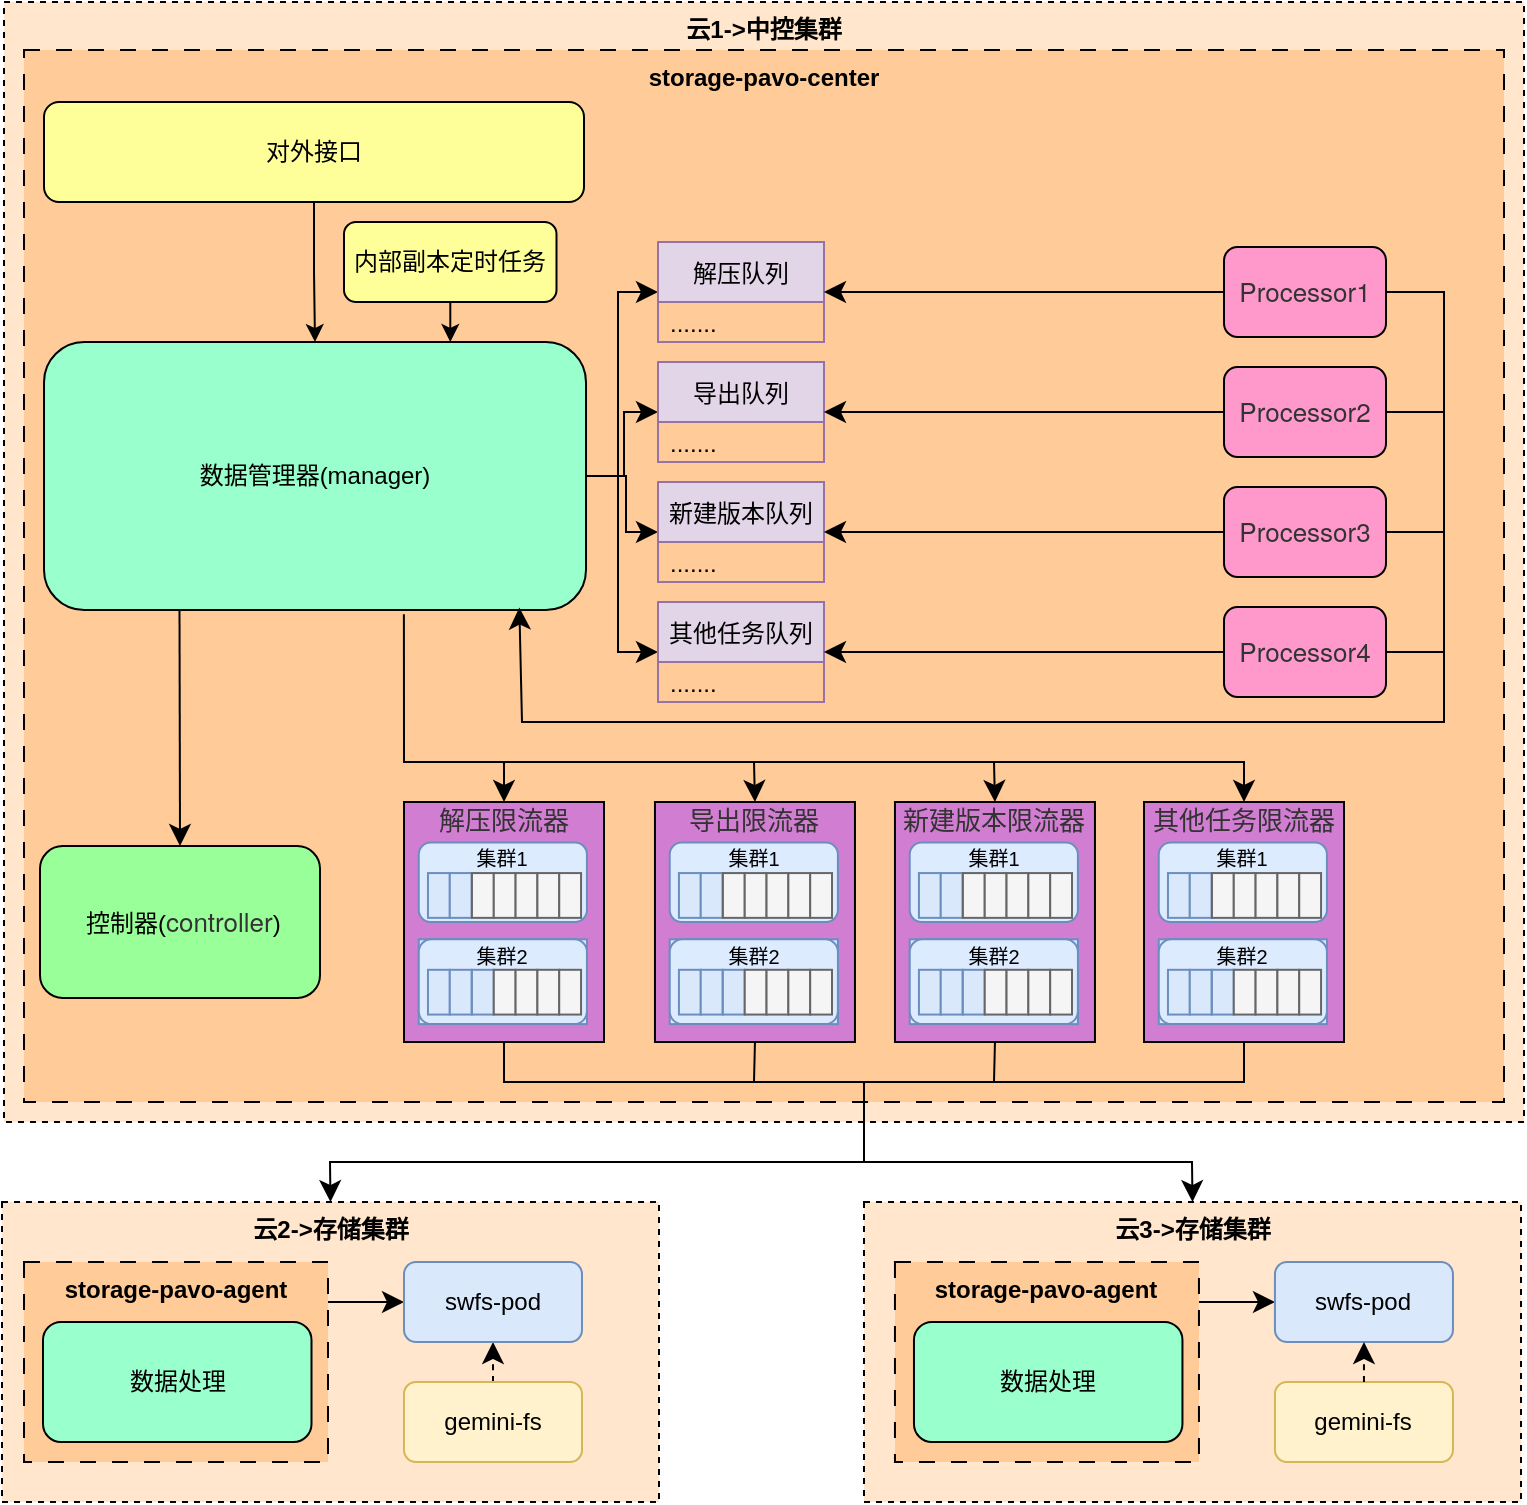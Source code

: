 <mxfile version="21.6.8" type="github">
  <diagram name="第 1 页" id="Y9JmWFXMuCyn7DEF_1J0">
    <mxGraphModel dx="664" dy="2780" grid="1" gridSize="10" guides="1" tooltips="1" connect="1" arrows="1" fold="1" page="1" pageScale="1" pageWidth="827" pageHeight="1169" math="0" shadow="0">
      <root>
        <mxCell id="0" />
        <mxCell id="1" parent="0" />
        <mxCell id="MAdDg90dzWv862vnrmZo-1" value="&lt;b&gt;云1-&amp;gt;中控集群&lt;/b&gt;" style="rounded=0;whiteSpace=wrap;html=1;fillColor=#FFE6CC;align=center;verticalAlign=top;dashed=1;" vertex="1" parent="1">
          <mxGeometry x="500" y="-2050" width="760" height="560" as="geometry" />
        </mxCell>
        <mxCell id="MAdDg90dzWv862vnrmZo-2" value="&lt;b&gt;storage-pavo-center&lt;/b&gt;" style="rounded=0;whiteSpace=wrap;html=1;fillColor=#FFCC99;align=center;verticalAlign=top;dashed=1;dashPattern=8 8;" vertex="1" parent="1">
          <mxGeometry x="510" y="-2026" width="740" height="526" as="geometry" />
        </mxCell>
        <mxCell id="MAdDg90dzWv862vnrmZo-3" value="内部副本定时任务" style="rounded=1;whiteSpace=wrap;html=1;fillColor=#FFFF99;" vertex="1" parent="1">
          <mxGeometry x="670" y="-1940" width="106.25" height="40" as="geometry" />
        </mxCell>
        <mxCell id="MAdDg90dzWv862vnrmZo-4" value="对外接口" style="rounded=1;whiteSpace=wrap;html=1;fillColor=#FFFF99;" vertex="1" parent="1">
          <mxGeometry x="520" y="-2000" width="270" height="50" as="geometry" />
        </mxCell>
        <mxCell id="MAdDg90dzWv862vnrmZo-5" value="" style="edgeStyle=orthogonalEdgeStyle;rounded=0;orthogonalLoop=1;jettySize=auto;html=1;entryX=0.75;entryY=0;entryDx=0;entryDy=0;" edge="1" parent="1" source="MAdDg90dzWv862vnrmZo-3" target="MAdDg90dzWv862vnrmZo-8">
          <mxGeometry relative="1" as="geometry" />
        </mxCell>
        <mxCell id="MAdDg90dzWv862vnrmZo-7" style="edgeStyle=none;rounded=0;orthogonalLoop=1;jettySize=auto;html=1;exitX=0.664;exitY=1.016;exitDx=0;exitDy=0;entryX=0.5;entryY=0;entryDx=0;entryDy=0;fontSize=12;startSize=8;endSize=8;exitPerimeter=0;" edge="1" parent="1" source="MAdDg90dzWv862vnrmZo-8" target="MAdDg90dzWv862vnrmZo-146">
          <mxGeometry relative="1" as="geometry">
            <Array as="points">
              <mxPoint x="700" y="-1670" />
              <mxPoint x="1120" y="-1670" />
            </Array>
          </mxGeometry>
        </mxCell>
        <mxCell id="MAdDg90dzWv862vnrmZo-98" style="edgeStyle=orthogonalEdgeStyle;rounded=0;orthogonalLoop=1;jettySize=auto;html=1;exitX=1;exitY=0.5;exitDx=0;exitDy=0;entryX=0;entryY=0.5;entryDx=0;entryDy=0;fontSize=12;startSize=8;endSize=8;" edge="1" parent="1" source="MAdDg90dzWv862vnrmZo-8" target="MAdDg90dzWv862vnrmZo-12">
          <mxGeometry relative="1" as="geometry">
            <Array as="points">
              <mxPoint x="807" y="-1813" />
              <mxPoint x="807" y="-1905" />
            </Array>
          </mxGeometry>
        </mxCell>
        <mxCell id="MAdDg90dzWv862vnrmZo-99" style="edgeStyle=orthogonalEdgeStyle;rounded=0;orthogonalLoop=1;jettySize=auto;html=1;exitX=1;exitY=0.5;exitDx=0;exitDy=0;entryX=0;entryY=0.5;entryDx=0;entryDy=0;fontSize=12;startSize=8;endSize=8;" edge="1" parent="1" source="MAdDg90dzWv862vnrmZo-8" target="MAdDg90dzWv862vnrmZo-91">
          <mxGeometry relative="1" as="geometry">
            <Array as="points">
              <mxPoint x="807" y="-1813" />
              <mxPoint x="807" y="-1725" />
            </Array>
          </mxGeometry>
        </mxCell>
        <mxCell id="MAdDg90dzWv862vnrmZo-100" style="edgeStyle=orthogonalEdgeStyle;rounded=0;orthogonalLoop=1;jettySize=auto;html=1;exitX=1;exitY=0.5;exitDx=0;exitDy=0;entryX=0;entryY=0.5;entryDx=0;entryDy=0;fontSize=12;startSize=8;endSize=8;" edge="1" parent="1" source="MAdDg90dzWv862vnrmZo-8" target="MAdDg90dzWv862vnrmZo-83">
          <mxGeometry relative="1" as="geometry">
            <Array as="points">
              <mxPoint x="810" y="-1813" />
              <mxPoint x="810" y="-1845" />
            </Array>
          </mxGeometry>
        </mxCell>
        <mxCell id="MAdDg90dzWv862vnrmZo-101" style="edgeStyle=orthogonalEdgeStyle;rounded=0;orthogonalLoop=1;jettySize=auto;html=1;exitX=1;exitY=0.5;exitDx=0;exitDy=0;entryX=0;entryY=0.5;entryDx=0;entryDy=0;fontSize=12;startSize=8;endSize=8;" edge="1" parent="1" source="MAdDg90dzWv862vnrmZo-8" target="MAdDg90dzWv862vnrmZo-87">
          <mxGeometry relative="1" as="geometry" />
        </mxCell>
        <mxCell id="MAdDg90dzWv862vnrmZo-175" style="edgeStyle=none;curved=1;rounded=0;orthogonalLoop=1;jettySize=auto;html=1;exitX=0.25;exitY=1;exitDx=0;exitDy=0;entryX=0.5;entryY=0;entryDx=0;entryDy=0;fontSize=12;startSize=8;endSize=8;" edge="1" parent="1" source="MAdDg90dzWv862vnrmZo-8" target="MAdDg90dzWv862vnrmZo-10">
          <mxGeometry relative="1" as="geometry" />
        </mxCell>
        <mxCell id="MAdDg90dzWv862vnrmZo-8" value="数据管理器(manager)" style="rounded=1;whiteSpace=wrap;html=1;fillColor=#99FFCC;" vertex="1" parent="1">
          <mxGeometry x="520" y="-1880" width="271" height="134" as="geometry" />
        </mxCell>
        <mxCell id="MAdDg90dzWv862vnrmZo-9" value="" style="edgeStyle=orthogonalEdgeStyle;rounded=0;orthogonalLoop=1;jettySize=auto;html=1;" edge="1" parent="1" source="MAdDg90dzWv862vnrmZo-4" target="MAdDg90dzWv862vnrmZo-8">
          <mxGeometry relative="1" as="geometry" />
        </mxCell>
        <mxCell id="MAdDg90dzWv862vnrmZo-10" value="&amp;nbsp;控制器(&lt;font color=&quot;#333333&quot; face=&quot;helvetica neue, helvetica, arial, hiragino sans gb, hiragino sans gb w3, microsoft yahei ui, microsoft yahei, sans-serif&quot;&gt;&lt;span style=&quot;font-size: 13px&quot;&gt;controller&lt;/span&gt;&lt;/font&gt;)" style="rounded=1;whiteSpace=wrap;html=1;fillColor=#99FF99;" vertex="1" parent="1">
          <mxGeometry x="518" y="-1628" width="140" height="76" as="geometry" />
        </mxCell>
        <mxCell id="MAdDg90dzWv862vnrmZo-12" value="解压队列" style="swimlane;fontStyle=0;childLayout=stackLayout;horizontal=1;startSize=30;horizontalStack=0;resizeParent=1;resizeParentMax=0;resizeLast=0;collapsible=1;marginBottom=0;fillColor=#e1d5e7;strokeColor=#9673a6;" vertex="1" parent="1">
          <mxGeometry x="827" y="-1930" width="83" height="50" as="geometry" />
        </mxCell>
        <mxCell id="MAdDg90dzWv862vnrmZo-17" value="......." style="text;strokeColor=none;fillColor=none;align=left;verticalAlign=middle;spacingLeft=4;spacingRight=4;overflow=hidden;points=[[0,0.5],[1,0.5]];portConstraint=eastwest;rotatable=0;" vertex="1" parent="MAdDg90dzWv862vnrmZo-12">
          <mxGeometry y="30" width="83" height="20" as="geometry" />
        </mxCell>
        <mxCell id="MAdDg90dzWv862vnrmZo-18" style="edgeStyle=none;curved=1;rounded=0;orthogonalLoop=1;jettySize=auto;html=1;exitX=0;exitY=0.5;exitDx=0;exitDy=0;entryX=1;entryY=0.5;entryDx=0;entryDy=0;fontSize=12;startSize=8;endSize=8;" edge="1" parent="1" source="MAdDg90dzWv862vnrmZo-20" target="MAdDg90dzWv862vnrmZo-12">
          <mxGeometry relative="1" as="geometry">
            <mxPoint x="910" y="-1885" as="targetPoint" />
          </mxGeometry>
        </mxCell>
        <mxCell id="MAdDg90dzWv862vnrmZo-19" style="edgeStyle=none;rounded=0;orthogonalLoop=1;jettySize=auto;html=1;exitX=1;exitY=0.5;exitDx=0;exitDy=0;entryX=0.877;entryY=0.991;entryDx=0;entryDy=0;fontSize=12;startSize=8;endSize=8;entryPerimeter=0;" edge="1" parent="1" source="MAdDg90dzWv862vnrmZo-20" target="MAdDg90dzWv862vnrmZo-8">
          <mxGeometry relative="1" as="geometry">
            <Array as="points">
              <mxPoint x="1220" y="-1905" />
              <mxPoint x="1220" y="-1690" />
              <mxPoint x="1163" y="-1690" />
              <mxPoint x="759" y="-1690" />
            </Array>
          </mxGeometry>
        </mxCell>
        <mxCell id="MAdDg90dzWv862vnrmZo-20" value="&lt;span style=&quot;color: rgb(51 , 51 , 51) ; font-family: &amp;quot;helvetica neue&amp;quot; , &amp;quot;helvetica&amp;quot; , &amp;quot;arial&amp;quot; , &amp;quot;hiragino sans gb&amp;quot; , &amp;quot;hiragino sans gb w3&amp;quot; , &amp;quot;microsoft yahei ui&amp;quot; , &amp;quot;microsoft yahei&amp;quot; , sans-serif ; font-size: 13px ; text-align: left&quot;&gt;Processor1&lt;/span&gt;" style="rounded=1;whiteSpace=wrap;html=1;fillColor=#FF99CC;gradientColor=none;" vertex="1" parent="1">
          <mxGeometry x="1110" y="-1927.5" width="81" height="45" as="geometry" />
        </mxCell>
        <mxCell id="MAdDg90dzWv862vnrmZo-21" style="edgeStyle=none;curved=1;rounded=0;orthogonalLoop=1;jettySize=auto;html=1;exitX=0.5;exitY=0;exitDx=0;exitDy=0;fontSize=12;startSize=8;endSize=8;" edge="1" parent="1" source="MAdDg90dzWv862vnrmZo-3" target="MAdDg90dzWv862vnrmZo-3">
          <mxGeometry relative="1" as="geometry" />
        </mxCell>
        <mxCell id="MAdDg90dzWv862vnrmZo-22" value="" style="group" vertex="1" connectable="0" parent="1">
          <mxGeometry x="499" y="-1450" width="328.5" height="150" as="geometry" />
        </mxCell>
        <mxCell id="MAdDg90dzWv862vnrmZo-23" value="&lt;b&gt;云2-&amp;gt;存储集群&lt;/b&gt;" style="rounded=0;whiteSpace=wrap;html=1;fillColor=#FFE6CC;align=center;verticalAlign=top;dashed=1;" vertex="1" parent="MAdDg90dzWv862vnrmZo-22">
          <mxGeometry width="328.5" height="150" as="geometry" />
        </mxCell>
        <mxCell id="MAdDg90dzWv862vnrmZo-178" style="edgeStyle=none;curved=1;rounded=0;orthogonalLoop=1;jettySize=auto;html=1;entryX=0;entryY=0.5;entryDx=0;entryDy=0;fontSize=12;startSize=8;endSize=8;" edge="1" parent="MAdDg90dzWv862vnrmZo-22" target="MAdDg90dzWv862vnrmZo-177">
          <mxGeometry relative="1" as="geometry">
            <mxPoint x="161" y="50" as="sourcePoint" />
          </mxGeometry>
        </mxCell>
        <mxCell id="MAdDg90dzWv862vnrmZo-24" value="&lt;b&gt;storage-pavo-agent&lt;/b&gt;" style="rounded=0;whiteSpace=wrap;html=1;fillColor=#FFCC99;align=center;verticalAlign=top;dashed=1;dashPattern=8 8;" vertex="1" parent="MAdDg90dzWv862vnrmZo-22">
          <mxGeometry x="11" y="30" width="152" height="100" as="geometry" />
        </mxCell>
        <mxCell id="MAdDg90dzWv862vnrmZo-25" value="数据处理" style="rounded=1;whiteSpace=wrap;html=1;fillColor=#99FFCC;" vertex="1" parent="MAdDg90dzWv862vnrmZo-22">
          <mxGeometry x="20.5" y="60" width="134.25" height="60" as="geometry" />
        </mxCell>
        <mxCell id="MAdDg90dzWv862vnrmZo-179" style="edgeStyle=none;curved=1;rounded=0;orthogonalLoop=1;jettySize=auto;html=1;exitX=0.5;exitY=0;exitDx=0;exitDy=0;entryX=0.5;entryY=1;entryDx=0;entryDy=0;fontSize=12;startSize=8;endSize=8;dashed=1;" edge="1" parent="MAdDg90dzWv862vnrmZo-22" source="MAdDg90dzWv862vnrmZo-26" target="MAdDg90dzWv862vnrmZo-177">
          <mxGeometry relative="1" as="geometry" />
        </mxCell>
        <mxCell id="MAdDg90dzWv862vnrmZo-26" value="gemini-fs" style="rounded=1;whiteSpace=wrap;html=1;fillColor=#fff2cc;strokeColor=#d6b656;" vertex="1" parent="MAdDg90dzWv862vnrmZo-22">
          <mxGeometry x="201" y="90" width="89" height="40" as="geometry" />
        </mxCell>
        <mxCell id="MAdDg90dzWv862vnrmZo-177" value="swfs-pod" style="rounded=1;whiteSpace=wrap;html=1;fillColor=#dae8fc;strokeColor=#6c8ebf;" vertex="1" parent="MAdDg90dzWv862vnrmZo-22">
          <mxGeometry x="201" y="30" width="89" height="40" as="geometry" />
        </mxCell>
        <mxCell id="MAdDg90dzWv862vnrmZo-27" value="" style="group" vertex="1" connectable="0" parent="1">
          <mxGeometry x="930" y="-1450" width="328.5" height="150" as="geometry" />
        </mxCell>
        <mxCell id="MAdDg90dzWv862vnrmZo-28" value="&lt;b&gt;云3-&amp;gt;存储集群&lt;/b&gt;" style="rounded=0;whiteSpace=wrap;html=1;fillColor=#FFE6CC;align=center;verticalAlign=top;dashed=1;" vertex="1" parent="MAdDg90dzWv862vnrmZo-27">
          <mxGeometry width="328.5" height="150" as="geometry" />
        </mxCell>
        <mxCell id="MAdDg90dzWv862vnrmZo-180" style="edgeStyle=none;curved=1;rounded=0;orthogonalLoop=1;jettySize=auto;html=1;entryX=0;entryY=0.5;entryDx=0;entryDy=0;fontSize=12;startSize=8;endSize=8;" edge="1" parent="MAdDg90dzWv862vnrmZo-27" target="MAdDg90dzWv862vnrmZo-185">
          <mxGeometry relative="1" as="geometry">
            <mxPoint x="165.48" y="50" as="sourcePoint" />
          </mxGeometry>
        </mxCell>
        <mxCell id="MAdDg90dzWv862vnrmZo-181" value="&lt;b&gt;storage-pavo-agent&lt;/b&gt;" style="rounded=0;whiteSpace=wrap;html=1;fillColor=#FFCC99;align=center;verticalAlign=top;dashed=1;dashPattern=8 8;" vertex="1" parent="MAdDg90dzWv862vnrmZo-27">
          <mxGeometry x="15.48" y="30" width="152" height="100" as="geometry" />
        </mxCell>
        <mxCell id="MAdDg90dzWv862vnrmZo-182" value="数据处理" style="rounded=1;whiteSpace=wrap;html=1;fillColor=#99FFCC;" vertex="1" parent="MAdDg90dzWv862vnrmZo-27">
          <mxGeometry x="24.98" y="60" width="134.25" height="60" as="geometry" />
        </mxCell>
        <mxCell id="MAdDg90dzWv862vnrmZo-184" value="gemini-fs" style="rounded=1;whiteSpace=wrap;html=1;fillColor=#fff2cc;strokeColor=#d6b656;" vertex="1" parent="MAdDg90dzWv862vnrmZo-27">
          <mxGeometry x="205.48" y="90" width="89" height="40" as="geometry" />
        </mxCell>
        <mxCell id="MAdDg90dzWv862vnrmZo-185" value="swfs-pod" style="rounded=1;whiteSpace=wrap;html=1;fillColor=#dae8fc;strokeColor=#6c8ebf;" vertex="1" parent="MAdDg90dzWv862vnrmZo-27">
          <mxGeometry x="205.48" y="30" width="89" height="40" as="geometry" />
        </mxCell>
        <mxCell id="MAdDg90dzWv862vnrmZo-183" style="edgeStyle=none;curved=1;rounded=0;orthogonalLoop=1;jettySize=auto;html=1;exitX=0.5;exitY=0;exitDx=0;exitDy=0;entryX=0.5;entryY=1;entryDx=0;entryDy=0;fontSize=12;startSize=8;endSize=8;dashed=1;" edge="1" parent="MAdDg90dzWv862vnrmZo-27" source="MAdDg90dzWv862vnrmZo-184" target="MAdDg90dzWv862vnrmZo-185">
          <mxGeometry relative="1" as="geometry" />
        </mxCell>
        <mxCell id="MAdDg90dzWv862vnrmZo-32" value="" style="group;spacingTop=-6;" vertex="1" connectable="0" parent="1">
          <mxGeometry x="700" y="-1650" width="188.56" height="120" as="geometry" />
        </mxCell>
        <mxCell id="MAdDg90dzWv862vnrmZo-104" value="" style="group" vertex="1" connectable="0" parent="MAdDg90dzWv862vnrmZo-32">
          <mxGeometry width="100" height="120" as="geometry" />
        </mxCell>
        <mxCell id="MAdDg90dzWv862vnrmZo-33" value="&lt;span style=&quot;color: rgb(51 , 51 , 51) ; font-family: &amp;quot;helvetica neue&amp;quot; , &amp;quot;helvetica&amp;quot; , &amp;quot;arial&amp;quot; , &amp;quot;hiragino sans gb&amp;quot; , &amp;quot;hiragino sans gb w3&amp;quot; , &amp;quot;microsoft yahei ui&amp;quot; , &amp;quot;microsoft yahei&amp;quot; , sans-serif ; font-size: 13px ; text-align: left&quot;&gt;解压限流器&lt;/span&gt;" style="rounded=1;whiteSpace=wrap;html=1;fillColor=#D17DD1;verticalAlign=top;container=0;arcSize=0;spacingTop=-6;" vertex="1" parent="MAdDg90dzWv862vnrmZo-104">
          <mxGeometry width="100" height="120" as="geometry" />
        </mxCell>
        <mxCell id="MAdDg90dzWv862vnrmZo-35" value="" style="group;fillColor=#dae8fc;strokeColor=#6c8ebf;container=0;" vertex="1" connectable="0" parent="MAdDg90dzWv862vnrmZo-104">
          <mxGeometry x="7.383" y="68.657" width="84.093" height="42.388" as="geometry" />
        </mxCell>
        <mxCell id="MAdDg90dzWv862vnrmZo-36" value="&lt;font style=&quot;font-size: 10px;&quot;&gt;集群1&lt;/font&gt;" style="rounded=1;whiteSpace=wrap;html=1;strokeColor=#6c8ebf;fillColor=#DDEBFF;verticalAlign=top;container=0;fontSize=12;spacingTop=-6;" vertex="1" parent="MAdDg90dzWv862vnrmZo-104">
          <mxGeometry x="7.38" y="20.297" width="84.089" height="39.703" as="geometry" />
        </mxCell>
        <mxCell id="MAdDg90dzWv862vnrmZo-37" value="" style="rounded=0;whiteSpace=wrap;html=1;strokeColor=#6c8ebf;fillColor=#dae8fc;container=0;" vertex="1" parent="MAdDg90dzWv862vnrmZo-104">
          <mxGeometry x="11.984" y="35.539" width="10.909" height="22.385" as="geometry" />
        </mxCell>
        <mxCell id="MAdDg90dzWv862vnrmZo-38" value="" style="rounded=0;whiteSpace=wrap;html=1;strokeColor=#6c8ebf;fillColor=#dae8fc;container=0;" vertex="1" parent="MAdDg90dzWv862vnrmZo-104">
          <mxGeometry x="22.893" y="35.539" width="10.909" height="22.385" as="geometry" />
        </mxCell>
        <mxCell id="MAdDg90dzWv862vnrmZo-39" value="" style="rounded=0;whiteSpace=wrap;html=1;strokeColor=#666666;fillColor=#f5f5f5;fontColor=#333333;container=0;" vertex="1" parent="MAdDg90dzWv862vnrmZo-104">
          <mxGeometry x="33.975" y="35.539" width="10.909" height="22.385" as="geometry" />
        </mxCell>
        <mxCell id="MAdDg90dzWv862vnrmZo-40" value="" style="rounded=0;whiteSpace=wrap;html=1;strokeColor=#666666;fillColor=#f5f5f5;fontColor=#333333;container=0;" vertex="1" parent="MAdDg90dzWv862vnrmZo-104">
          <mxGeometry x="44.885" y="35.539" width="10.909" height="22.385" as="geometry" />
        </mxCell>
        <mxCell id="MAdDg90dzWv862vnrmZo-41" value="" style="rounded=0;whiteSpace=wrap;html=1;strokeColor=#666666;fillColor=#f5f5f5;fontColor=#333333;container=0;" vertex="1" parent="MAdDg90dzWv862vnrmZo-104">
          <mxGeometry x="55.794" y="35.539" width="10.909" height="22.385" as="geometry" />
        </mxCell>
        <mxCell id="MAdDg90dzWv862vnrmZo-42" value="" style="rounded=0;whiteSpace=wrap;html=1;strokeColor=#666666;fillColor=#f5f5f5;fontColor=#333333;container=0;" vertex="1" parent="MAdDg90dzWv862vnrmZo-104">
          <mxGeometry x="66.703" y="35.539" width="10.909" height="22.385" as="geometry" />
        </mxCell>
        <mxCell id="MAdDg90dzWv862vnrmZo-43" value="" style="rounded=0;whiteSpace=wrap;html=1;strokeColor=#666666;fillColor=#f5f5f5;fontColor=#333333;container=0;" vertex="1" parent="MAdDg90dzWv862vnrmZo-104">
          <mxGeometry x="77.613" y="35.539" width="10.909" height="22.385" as="geometry" />
        </mxCell>
        <mxCell id="MAdDg90dzWv862vnrmZo-60" value="&lt;font style=&quot;font-size: 10px;&quot;&gt;集群2&lt;/font&gt;" style="rounded=1;whiteSpace=wrap;html=1;strokeColor=#6c8ebf;fillColor=#DDEBFF;verticalAlign=top;container=0;spacingTop=-6;" vertex="1" parent="MAdDg90dzWv862vnrmZo-104">
          <mxGeometry x="7.383" y="68.657" width="84.093" height="42.388" as="geometry" />
        </mxCell>
        <mxCell id="MAdDg90dzWv862vnrmZo-61" value="" style="rounded=0;whiteSpace=wrap;html=1;strokeColor=#6c8ebf;fillColor=#dae8fc;container=0;" vertex="1" parent="MAdDg90dzWv862vnrmZo-104">
          <mxGeometry x="11.984" y="83.897" width="10.909" height="22.385" as="geometry" />
        </mxCell>
        <mxCell id="MAdDg90dzWv862vnrmZo-62" value="" style="rounded=0;whiteSpace=wrap;html=1;strokeColor=#6c8ebf;fillColor=#dae8fc;container=0;" vertex="1" parent="MAdDg90dzWv862vnrmZo-104">
          <mxGeometry x="22.893" y="83.897" width="10.909" height="22.385" as="geometry" />
        </mxCell>
        <mxCell id="MAdDg90dzWv862vnrmZo-63" value="" style="rounded=0;whiteSpace=wrap;html=1;strokeColor=#6c8ebf;fillColor=#dae8fc;container=0;" vertex="1" parent="MAdDg90dzWv862vnrmZo-104">
          <mxGeometry x="33.975" y="83.897" width="10.909" height="22.385" as="geometry" />
        </mxCell>
        <mxCell id="MAdDg90dzWv862vnrmZo-64" value="" style="rounded=0;whiteSpace=wrap;html=1;strokeColor=#666666;fillColor=#f5f5f5;fontColor=#333333;container=0;" vertex="1" parent="MAdDg90dzWv862vnrmZo-104">
          <mxGeometry x="44.884" y="83.897" width="10.909" height="22.385" as="geometry" />
        </mxCell>
        <mxCell id="MAdDg90dzWv862vnrmZo-65" value="" style="rounded=0;whiteSpace=wrap;html=1;strokeColor=#666666;fillColor=#f5f5f5;fontColor=#333333;container=0;" vertex="1" parent="MAdDg90dzWv862vnrmZo-104">
          <mxGeometry x="55.794" y="83.897" width="10.909" height="22.385" as="geometry" />
        </mxCell>
        <mxCell id="MAdDg90dzWv862vnrmZo-66" value="" style="rounded=0;whiteSpace=wrap;html=1;strokeColor=#666666;fillColor=#f5f5f5;fontColor=#333333;container=0;" vertex="1" parent="MAdDg90dzWv862vnrmZo-104">
          <mxGeometry x="66.703" y="83.897" width="10.909" height="22.385" as="geometry" />
        </mxCell>
        <mxCell id="MAdDg90dzWv862vnrmZo-67" value="" style="rounded=0;whiteSpace=wrap;html=1;strokeColor=#666666;fillColor=#f5f5f5;fontColor=#333333;container=0;" vertex="1" parent="MAdDg90dzWv862vnrmZo-104">
          <mxGeometry x="77.612" y="83.897" width="10.909" height="22.385" as="geometry" />
        </mxCell>
        <mxCell id="MAdDg90dzWv862vnrmZo-103" style="edgeStyle=none;curved=1;rounded=0;orthogonalLoop=1;jettySize=auto;html=1;exitX=0.25;exitY=0;exitDx=0;exitDy=0;fontSize=12;startSize=8;endSize=8;" edge="1" parent="MAdDg90dzWv862vnrmZo-104" source="MAdDg90dzWv862vnrmZo-36" target="MAdDg90dzWv862vnrmZo-36">
          <mxGeometry relative="1" as="geometry" />
        </mxCell>
        <mxCell id="MAdDg90dzWv862vnrmZo-83" value="导出队列" style="swimlane;fontStyle=0;childLayout=stackLayout;horizontal=1;startSize=30;horizontalStack=0;resizeParent=1;resizeParentMax=0;resizeLast=0;collapsible=1;marginBottom=0;fillColor=#e1d5e7;strokeColor=#9673a6;" vertex="1" parent="1">
          <mxGeometry x="827" y="-1870" width="83" height="50" as="geometry" />
        </mxCell>
        <mxCell id="MAdDg90dzWv862vnrmZo-84" value="......." style="text;strokeColor=none;fillColor=none;align=left;verticalAlign=middle;spacingLeft=4;spacingRight=4;overflow=hidden;points=[[0,0.5],[1,0.5]];portConstraint=eastwest;rotatable=0;" vertex="1" parent="MAdDg90dzWv862vnrmZo-83">
          <mxGeometry y="30" width="83" height="20" as="geometry" />
        </mxCell>
        <mxCell id="MAdDg90dzWv862vnrmZo-85" style="edgeStyle=none;curved=1;rounded=0;orthogonalLoop=1;jettySize=auto;html=1;exitX=0;exitY=0.5;exitDx=0;exitDy=0;entryX=1;entryY=0.5;entryDx=0;entryDy=0;fontSize=12;startSize=8;endSize=8;" edge="1" parent="1" source="MAdDg90dzWv862vnrmZo-86" target="MAdDg90dzWv862vnrmZo-83">
          <mxGeometry relative="1" as="geometry">
            <mxPoint x="910" y="-1825" as="targetPoint" />
          </mxGeometry>
        </mxCell>
        <mxCell id="MAdDg90dzWv862vnrmZo-95" style="edgeStyle=none;curved=1;rounded=0;orthogonalLoop=1;jettySize=auto;html=1;exitX=1;exitY=0.5;exitDx=0;exitDy=0;fontSize=12;startSize=8;endSize=8;endArrow=none;endFill=0;" edge="1" parent="1" source="MAdDg90dzWv862vnrmZo-86">
          <mxGeometry relative="1" as="geometry">
            <mxPoint x="1220" y="-1845" as="targetPoint" />
          </mxGeometry>
        </mxCell>
        <mxCell id="MAdDg90dzWv862vnrmZo-86" value="&lt;span style=&quot;color: rgb(51 , 51 , 51) ; font-family: &amp;quot;helvetica neue&amp;quot; , &amp;quot;helvetica&amp;quot; , &amp;quot;arial&amp;quot; , &amp;quot;hiragino sans gb&amp;quot; , &amp;quot;hiragino sans gb w3&amp;quot; , &amp;quot;microsoft yahei ui&amp;quot; , &amp;quot;microsoft yahei&amp;quot; , sans-serif ; font-size: 13px ; text-align: left&quot;&gt;Processor2&lt;/span&gt;" style="rounded=1;whiteSpace=wrap;html=1;fillColor=#FF99CC;gradientColor=none;" vertex="1" parent="1">
          <mxGeometry x="1110" y="-1867.5" width="81" height="45" as="geometry" />
        </mxCell>
        <mxCell id="MAdDg90dzWv862vnrmZo-87" value="新建版本队列" style="swimlane;fontStyle=0;childLayout=stackLayout;horizontal=1;startSize=30;horizontalStack=0;resizeParent=1;resizeParentMax=0;resizeLast=0;collapsible=1;marginBottom=0;fillColor=#e1d5e7;strokeColor=#9673a6;" vertex="1" parent="1">
          <mxGeometry x="827" y="-1810" width="83" height="50" as="geometry" />
        </mxCell>
        <mxCell id="MAdDg90dzWv862vnrmZo-88" value="......." style="text;strokeColor=none;fillColor=none;align=left;verticalAlign=middle;spacingLeft=4;spacingRight=4;overflow=hidden;points=[[0,0.5],[1,0.5]];portConstraint=eastwest;rotatable=0;" vertex="1" parent="MAdDg90dzWv862vnrmZo-87">
          <mxGeometry y="30" width="83" height="20" as="geometry" />
        </mxCell>
        <mxCell id="MAdDg90dzWv862vnrmZo-89" style="edgeStyle=none;curved=1;rounded=0;orthogonalLoop=1;jettySize=auto;html=1;exitX=0;exitY=0.5;exitDx=0;exitDy=0;entryX=1;entryY=0.5;entryDx=0;entryDy=0;fontSize=12;startSize=8;endSize=8;" edge="1" parent="1" source="MAdDg90dzWv862vnrmZo-90" target="MAdDg90dzWv862vnrmZo-87">
          <mxGeometry relative="1" as="geometry">
            <mxPoint x="910" y="-1765" as="targetPoint" />
          </mxGeometry>
        </mxCell>
        <mxCell id="MAdDg90dzWv862vnrmZo-96" style="edgeStyle=none;curved=1;rounded=0;orthogonalLoop=1;jettySize=auto;html=1;exitX=1;exitY=0.5;exitDx=0;exitDy=0;fontSize=12;startSize=8;endSize=8;endArrow=none;endFill=0;" edge="1" parent="1" source="MAdDg90dzWv862vnrmZo-90">
          <mxGeometry relative="1" as="geometry">
            <mxPoint x="1220" y="-1785" as="targetPoint" />
          </mxGeometry>
        </mxCell>
        <mxCell id="MAdDg90dzWv862vnrmZo-90" value="&lt;span style=&quot;color: rgb(51 , 51 , 51) ; font-family: &amp;quot;helvetica neue&amp;quot; , &amp;quot;helvetica&amp;quot; , &amp;quot;arial&amp;quot; , &amp;quot;hiragino sans gb&amp;quot; , &amp;quot;hiragino sans gb w3&amp;quot; , &amp;quot;microsoft yahei ui&amp;quot; , &amp;quot;microsoft yahei&amp;quot; , sans-serif ; font-size: 13px ; text-align: left&quot;&gt;Processor3&lt;/span&gt;" style="rounded=1;whiteSpace=wrap;html=1;fillColor=#FF99CC;gradientColor=none;" vertex="1" parent="1">
          <mxGeometry x="1110" y="-1807.5" width="81" height="45" as="geometry" />
        </mxCell>
        <mxCell id="MAdDg90dzWv862vnrmZo-91" value="其他任务队列" style="swimlane;fontStyle=0;childLayout=stackLayout;horizontal=1;startSize=30;horizontalStack=0;resizeParent=1;resizeParentMax=0;resizeLast=0;collapsible=1;marginBottom=0;fillColor=#e1d5e7;strokeColor=#9673a6;" vertex="1" parent="1">
          <mxGeometry x="827" y="-1750" width="83" height="50" as="geometry" />
        </mxCell>
        <mxCell id="MAdDg90dzWv862vnrmZo-92" value="......." style="text;strokeColor=none;fillColor=none;align=left;verticalAlign=middle;spacingLeft=4;spacingRight=4;overflow=hidden;points=[[0,0.5],[1,0.5]];portConstraint=eastwest;rotatable=0;" vertex="1" parent="MAdDg90dzWv862vnrmZo-91">
          <mxGeometry y="30" width="83" height="20" as="geometry" />
        </mxCell>
        <mxCell id="MAdDg90dzWv862vnrmZo-93" style="edgeStyle=none;curved=1;rounded=0;orthogonalLoop=1;jettySize=auto;html=1;exitX=0;exitY=0.5;exitDx=0;exitDy=0;entryX=1;entryY=0.5;entryDx=0;entryDy=0;fontSize=12;startSize=8;endSize=8;" edge="1" parent="1" source="MAdDg90dzWv862vnrmZo-94" target="MAdDg90dzWv862vnrmZo-91">
          <mxGeometry relative="1" as="geometry">
            <mxPoint x="910" y="-1705" as="targetPoint" />
          </mxGeometry>
        </mxCell>
        <mxCell id="MAdDg90dzWv862vnrmZo-97" style="edgeStyle=none;curved=1;rounded=0;orthogonalLoop=1;jettySize=auto;html=1;exitX=1;exitY=0.5;exitDx=0;exitDy=0;fontSize=12;startSize=8;endSize=8;endArrow=none;endFill=0;" edge="1" parent="1" source="MAdDg90dzWv862vnrmZo-94">
          <mxGeometry relative="1" as="geometry">
            <mxPoint x="1220" y="-1725" as="targetPoint" />
          </mxGeometry>
        </mxCell>
        <mxCell id="MAdDg90dzWv862vnrmZo-94" value="&lt;span style=&quot;color: rgb(51 , 51 , 51) ; font-family: &amp;quot;helvetica neue&amp;quot; , &amp;quot;helvetica&amp;quot; , &amp;quot;arial&amp;quot; , &amp;quot;hiragino sans gb&amp;quot; , &amp;quot;hiragino sans gb w3&amp;quot; , &amp;quot;microsoft yahei ui&amp;quot; , &amp;quot;microsoft yahei&amp;quot; , sans-serif ; font-size: 13px ; text-align: left&quot;&gt;Processor4&lt;/span&gt;" style="rounded=1;whiteSpace=wrap;html=1;fillColor=#FF99CC;gradientColor=none;" vertex="1" parent="1">
          <mxGeometry x="1110" y="-1747.5" width="81" height="45" as="geometry" />
        </mxCell>
        <mxCell id="MAdDg90dzWv862vnrmZo-105" value="" style="group" vertex="1" connectable="0" parent="1">
          <mxGeometry x="825.48" y="-1650" width="100" height="120" as="geometry" />
        </mxCell>
        <mxCell id="MAdDg90dzWv862vnrmZo-106" value="&lt;span style=&quot;color: rgb(51 , 51 , 51) ; font-family: &amp;quot;helvetica neue&amp;quot; , &amp;quot;helvetica&amp;quot; , &amp;quot;arial&amp;quot; , &amp;quot;hiragino sans gb&amp;quot; , &amp;quot;hiragino sans gb w3&amp;quot; , &amp;quot;microsoft yahei ui&amp;quot; , &amp;quot;microsoft yahei&amp;quot; , sans-serif ; font-size: 13px ; text-align: left&quot;&gt;导出限流器&lt;/span&gt;" style="rounded=1;whiteSpace=wrap;html=1;fillColor=#D17DD1;verticalAlign=top;container=0;arcSize=0;spacingTop=-6;" vertex="1" parent="MAdDg90dzWv862vnrmZo-105">
          <mxGeometry width="100" height="120" as="geometry" />
        </mxCell>
        <mxCell id="MAdDg90dzWv862vnrmZo-107" value="" style="group;fillColor=#dae8fc;strokeColor=#6c8ebf;container=0;" vertex="1" connectable="0" parent="MAdDg90dzWv862vnrmZo-105">
          <mxGeometry x="7.383" y="68.657" width="84.093" height="42.388" as="geometry" />
        </mxCell>
        <mxCell id="MAdDg90dzWv862vnrmZo-108" value="&lt;font style=&quot;font-size: 10px;&quot;&gt;集群1&lt;/font&gt;" style="rounded=1;whiteSpace=wrap;html=1;strokeColor=#6c8ebf;fillColor=#DDEBFF;verticalAlign=top;container=0;fontSize=12;spacingTop=-6;" vertex="1" parent="MAdDg90dzWv862vnrmZo-105">
          <mxGeometry x="7.38" y="20.297" width="84.089" height="39.703" as="geometry" />
        </mxCell>
        <mxCell id="MAdDg90dzWv862vnrmZo-109" value="" style="rounded=0;whiteSpace=wrap;html=1;strokeColor=#6c8ebf;fillColor=#dae8fc;container=0;" vertex="1" parent="MAdDg90dzWv862vnrmZo-105">
          <mxGeometry x="11.984" y="35.539" width="10.909" height="22.385" as="geometry" />
        </mxCell>
        <mxCell id="MAdDg90dzWv862vnrmZo-110" value="" style="rounded=0;whiteSpace=wrap;html=1;strokeColor=#6c8ebf;fillColor=#dae8fc;container=0;" vertex="1" parent="MAdDg90dzWv862vnrmZo-105">
          <mxGeometry x="22.893" y="35.539" width="10.909" height="22.385" as="geometry" />
        </mxCell>
        <mxCell id="MAdDg90dzWv862vnrmZo-111" value="" style="rounded=0;whiteSpace=wrap;html=1;strokeColor=#666666;fillColor=#f5f5f5;fontColor=#333333;container=0;" vertex="1" parent="MAdDg90dzWv862vnrmZo-105">
          <mxGeometry x="33.975" y="35.539" width="10.909" height="22.385" as="geometry" />
        </mxCell>
        <mxCell id="MAdDg90dzWv862vnrmZo-112" value="" style="rounded=0;whiteSpace=wrap;html=1;strokeColor=#666666;fillColor=#f5f5f5;fontColor=#333333;container=0;" vertex="1" parent="MAdDg90dzWv862vnrmZo-105">
          <mxGeometry x="44.885" y="35.539" width="10.909" height="22.385" as="geometry" />
        </mxCell>
        <mxCell id="MAdDg90dzWv862vnrmZo-113" value="" style="rounded=0;whiteSpace=wrap;html=1;strokeColor=#666666;fillColor=#f5f5f5;fontColor=#333333;container=0;" vertex="1" parent="MAdDg90dzWv862vnrmZo-105">
          <mxGeometry x="55.794" y="35.539" width="10.909" height="22.385" as="geometry" />
        </mxCell>
        <mxCell id="MAdDg90dzWv862vnrmZo-114" value="" style="rounded=0;whiteSpace=wrap;html=1;strokeColor=#666666;fillColor=#f5f5f5;fontColor=#333333;container=0;" vertex="1" parent="MAdDg90dzWv862vnrmZo-105">
          <mxGeometry x="66.703" y="35.539" width="10.909" height="22.385" as="geometry" />
        </mxCell>
        <mxCell id="MAdDg90dzWv862vnrmZo-115" value="" style="rounded=0;whiteSpace=wrap;html=1;strokeColor=#666666;fillColor=#f5f5f5;fontColor=#333333;container=0;" vertex="1" parent="MAdDg90dzWv862vnrmZo-105">
          <mxGeometry x="77.613" y="35.539" width="10.909" height="22.385" as="geometry" />
        </mxCell>
        <mxCell id="MAdDg90dzWv862vnrmZo-116" value="&lt;font style=&quot;font-size: 10px;&quot;&gt;集群2&lt;/font&gt;" style="rounded=1;whiteSpace=wrap;html=1;strokeColor=#6c8ebf;fillColor=#DDEBFF;verticalAlign=top;container=0;spacingTop=-6;" vertex="1" parent="MAdDg90dzWv862vnrmZo-105">
          <mxGeometry x="7.383" y="68.657" width="84.093" height="42.388" as="geometry" />
        </mxCell>
        <mxCell id="MAdDg90dzWv862vnrmZo-117" value="" style="rounded=0;whiteSpace=wrap;html=1;strokeColor=#6c8ebf;fillColor=#dae8fc;container=0;" vertex="1" parent="MAdDg90dzWv862vnrmZo-105">
          <mxGeometry x="11.984" y="83.897" width="10.909" height="22.385" as="geometry" />
        </mxCell>
        <mxCell id="MAdDg90dzWv862vnrmZo-118" value="" style="rounded=0;whiteSpace=wrap;html=1;strokeColor=#6c8ebf;fillColor=#dae8fc;container=0;" vertex="1" parent="MAdDg90dzWv862vnrmZo-105">
          <mxGeometry x="22.893" y="83.897" width="10.909" height="22.385" as="geometry" />
        </mxCell>
        <mxCell id="MAdDg90dzWv862vnrmZo-119" value="" style="rounded=0;whiteSpace=wrap;html=1;strokeColor=#6c8ebf;fillColor=#dae8fc;container=0;" vertex="1" parent="MAdDg90dzWv862vnrmZo-105">
          <mxGeometry x="33.975" y="83.897" width="10.909" height="22.385" as="geometry" />
        </mxCell>
        <mxCell id="MAdDg90dzWv862vnrmZo-120" value="" style="rounded=0;whiteSpace=wrap;html=1;strokeColor=#666666;fillColor=#f5f5f5;fontColor=#333333;container=0;" vertex="1" parent="MAdDg90dzWv862vnrmZo-105">
          <mxGeometry x="44.884" y="83.897" width="10.909" height="22.385" as="geometry" />
        </mxCell>
        <mxCell id="MAdDg90dzWv862vnrmZo-121" value="" style="rounded=0;whiteSpace=wrap;html=1;strokeColor=#666666;fillColor=#f5f5f5;fontColor=#333333;container=0;" vertex="1" parent="MAdDg90dzWv862vnrmZo-105">
          <mxGeometry x="55.794" y="83.897" width="10.909" height="22.385" as="geometry" />
        </mxCell>
        <mxCell id="MAdDg90dzWv862vnrmZo-122" value="" style="rounded=0;whiteSpace=wrap;html=1;strokeColor=#666666;fillColor=#f5f5f5;fontColor=#333333;container=0;" vertex="1" parent="MAdDg90dzWv862vnrmZo-105">
          <mxGeometry x="66.703" y="83.897" width="10.909" height="22.385" as="geometry" />
        </mxCell>
        <mxCell id="MAdDg90dzWv862vnrmZo-123" value="" style="rounded=0;whiteSpace=wrap;html=1;strokeColor=#666666;fillColor=#f5f5f5;fontColor=#333333;container=0;" vertex="1" parent="MAdDg90dzWv862vnrmZo-105">
          <mxGeometry x="77.612" y="83.897" width="10.909" height="22.385" as="geometry" />
        </mxCell>
        <mxCell id="MAdDg90dzWv862vnrmZo-124" style="edgeStyle=none;curved=1;rounded=0;orthogonalLoop=1;jettySize=auto;html=1;exitX=0.25;exitY=0;exitDx=0;exitDy=0;fontSize=12;startSize=8;endSize=8;" edge="1" parent="MAdDg90dzWv862vnrmZo-105" source="MAdDg90dzWv862vnrmZo-108" target="MAdDg90dzWv862vnrmZo-108">
          <mxGeometry relative="1" as="geometry" />
        </mxCell>
        <mxCell id="MAdDg90dzWv862vnrmZo-125" value="" style="group" vertex="1" connectable="0" parent="1">
          <mxGeometry x="945.48" y="-1650" width="100" height="120" as="geometry" />
        </mxCell>
        <mxCell id="MAdDg90dzWv862vnrmZo-126" value="&lt;span style=&quot;color: rgb(51 , 51 , 51) ; font-family: &amp;quot;helvetica neue&amp;quot; , &amp;quot;helvetica&amp;quot; , &amp;quot;arial&amp;quot; , &amp;quot;hiragino sans gb&amp;quot; , &amp;quot;hiragino sans gb w3&amp;quot; , &amp;quot;microsoft yahei ui&amp;quot; , &amp;quot;microsoft yahei&amp;quot; , sans-serif ; font-size: 13px ; text-align: left&quot;&gt;新建版本限流器&lt;/span&gt;" style="rounded=1;whiteSpace=wrap;html=1;fillColor=#D17DD1;verticalAlign=top;container=0;arcSize=0;spacingTop=-6;" vertex="1" parent="MAdDg90dzWv862vnrmZo-125">
          <mxGeometry width="100" height="120" as="geometry" />
        </mxCell>
        <mxCell id="MAdDg90dzWv862vnrmZo-127" value="" style="group;fillColor=#dae8fc;strokeColor=#6c8ebf;container=0;" vertex="1" connectable="0" parent="MAdDg90dzWv862vnrmZo-125">
          <mxGeometry x="7.383" y="68.657" width="84.093" height="42.388" as="geometry" />
        </mxCell>
        <mxCell id="MAdDg90dzWv862vnrmZo-128" value="&lt;font style=&quot;font-size: 10px;&quot;&gt;集群1&lt;/font&gt;" style="rounded=1;whiteSpace=wrap;html=1;strokeColor=#6c8ebf;fillColor=#DDEBFF;verticalAlign=top;container=0;fontSize=12;spacingTop=-6;" vertex="1" parent="MAdDg90dzWv862vnrmZo-125">
          <mxGeometry x="7.38" y="20.297" width="84.089" height="39.703" as="geometry" />
        </mxCell>
        <mxCell id="MAdDg90dzWv862vnrmZo-129" value="" style="rounded=0;whiteSpace=wrap;html=1;strokeColor=#6c8ebf;fillColor=#dae8fc;container=0;" vertex="1" parent="MAdDg90dzWv862vnrmZo-125">
          <mxGeometry x="11.984" y="35.539" width="10.909" height="22.385" as="geometry" />
        </mxCell>
        <mxCell id="MAdDg90dzWv862vnrmZo-130" value="" style="rounded=0;whiteSpace=wrap;html=1;strokeColor=#6c8ebf;fillColor=#dae8fc;container=0;" vertex="1" parent="MAdDg90dzWv862vnrmZo-125">
          <mxGeometry x="22.893" y="35.539" width="10.909" height="22.385" as="geometry" />
        </mxCell>
        <mxCell id="MAdDg90dzWv862vnrmZo-131" value="" style="rounded=0;whiteSpace=wrap;html=1;strokeColor=#666666;fillColor=#f5f5f5;fontColor=#333333;container=0;" vertex="1" parent="MAdDg90dzWv862vnrmZo-125">
          <mxGeometry x="33.975" y="35.539" width="10.909" height="22.385" as="geometry" />
        </mxCell>
        <mxCell id="MAdDg90dzWv862vnrmZo-132" value="" style="rounded=0;whiteSpace=wrap;html=1;strokeColor=#666666;fillColor=#f5f5f5;fontColor=#333333;container=0;" vertex="1" parent="MAdDg90dzWv862vnrmZo-125">
          <mxGeometry x="44.885" y="35.539" width="10.909" height="22.385" as="geometry" />
        </mxCell>
        <mxCell id="MAdDg90dzWv862vnrmZo-133" value="" style="rounded=0;whiteSpace=wrap;html=1;strokeColor=#666666;fillColor=#f5f5f5;fontColor=#333333;container=0;" vertex="1" parent="MAdDg90dzWv862vnrmZo-125">
          <mxGeometry x="55.794" y="35.539" width="10.909" height="22.385" as="geometry" />
        </mxCell>
        <mxCell id="MAdDg90dzWv862vnrmZo-134" value="" style="rounded=0;whiteSpace=wrap;html=1;strokeColor=#666666;fillColor=#f5f5f5;fontColor=#333333;container=0;" vertex="1" parent="MAdDg90dzWv862vnrmZo-125">
          <mxGeometry x="66.703" y="35.539" width="10.909" height="22.385" as="geometry" />
        </mxCell>
        <mxCell id="MAdDg90dzWv862vnrmZo-135" value="" style="rounded=0;whiteSpace=wrap;html=1;strokeColor=#666666;fillColor=#f5f5f5;fontColor=#333333;container=0;" vertex="1" parent="MAdDg90dzWv862vnrmZo-125">
          <mxGeometry x="77.613" y="35.539" width="10.909" height="22.385" as="geometry" />
        </mxCell>
        <mxCell id="MAdDg90dzWv862vnrmZo-136" value="&lt;font style=&quot;font-size: 10px;&quot;&gt;集群2&lt;/font&gt;" style="rounded=1;whiteSpace=wrap;html=1;strokeColor=#6c8ebf;fillColor=#DDEBFF;verticalAlign=top;container=0;spacingTop=-6;" vertex="1" parent="MAdDg90dzWv862vnrmZo-125">
          <mxGeometry x="7.383" y="68.657" width="84.093" height="42.388" as="geometry" />
        </mxCell>
        <mxCell id="MAdDg90dzWv862vnrmZo-137" value="" style="rounded=0;whiteSpace=wrap;html=1;strokeColor=#6c8ebf;fillColor=#dae8fc;container=0;" vertex="1" parent="MAdDg90dzWv862vnrmZo-125">
          <mxGeometry x="11.984" y="83.897" width="10.909" height="22.385" as="geometry" />
        </mxCell>
        <mxCell id="MAdDg90dzWv862vnrmZo-138" value="" style="rounded=0;whiteSpace=wrap;html=1;strokeColor=#6c8ebf;fillColor=#dae8fc;container=0;" vertex="1" parent="MAdDg90dzWv862vnrmZo-125">
          <mxGeometry x="22.893" y="83.897" width="10.909" height="22.385" as="geometry" />
        </mxCell>
        <mxCell id="MAdDg90dzWv862vnrmZo-139" value="" style="rounded=0;whiteSpace=wrap;html=1;strokeColor=#6c8ebf;fillColor=#dae8fc;container=0;" vertex="1" parent="MAdDg90dzWv862vnrmZo-125">
          <mxGeometry x="33.975" y="83.897" width="10.909" height="22.385" as="geometry" />
        </mxCell>
        <mxCell id="MAdDg90dzWv862vnrmZo-140" value="" style="rounded=0;whiteSpace=wrap;html=1;strokeColor=#666666;fillColor=#f5f5f5;fontColor=#333333;container=0;" vertex="1" parent="MAdDg90dzWv862vnrmZo-125">
          <mxGeometry x="44.884" y="83.897" width="10.909" height="22.385" as="geometry" />
        </mxCell>
        <mxCell id="MAdDg90dzWv862vnrmZo-141" value="" style="rounded=0;whiteSpace=wrap;html=1;strokeColor=#666666;fillColor=#f5f5f5;fontColor=#333333;container=0;" vertex="1" parent="MAdDg90dzWv862vnrmZo-125">
          <mxGeometry x="55.794" y="83.897" width="10.909" height="22.385" as="geometry" />
        </mxCell>
        <mxCell id="MAdDg90dzWv862vnrmZo-142" value="" style="rounded=0;whiteSpace=wrap;html=1;strokeColor=#666666;fillColor=#f5f5f5;fontColor=#333333;container=0;" vertex="1" parent="MAdDg90dzWv862vnrmZo-125">
          <mxGeometry x="66.703" y="83.897" width="10.909" height="22.385" as="geometry" />
        </mxCell>
        <mxCell id="MAdDg90dzWv862vnrmZo-143" value="" style="rounded=0;whiteSpace=wrap;html=1;strokeColor=#666666;fillColor=#f5f5f5;fontColor=#333333;container=0;" vertex="1" parent="MAdDg90dzWv862vnrmZo-125">
          <mxGeometry x="77.612" y="83.897" width="10.909" height="22.385" as="geometry" />
        </mxCell>
        <mxCell id="MAdDg90dzWv862vnrmZo-144" style="edgeStyle=none;curved=1;rounded=0;orthogonalLoop=1;jettySize=auto;html=1;exitX=0.25;exitY=0;exitDx=0;exitDy=0;fontSize=12;startSize=8;endSize=8;" edge="1" parent="MAdDg90dzWv862vnrmZo-125" source="MAdDg90dzWv862vnrmZo-128" target="MAdDg90dzWv862vnrmZo-128">
          <mxGeometry relative="1" as="geometry" />
        </mxCell>
        <mxCell id="MAdDg90dzWv862vnrmZo-145" value="" style="group" vertex="1" connectable="0" parent="1">
          <mxGeometry x="1070" y="-1650" width="100" height="120" as="geometry" />
        </mxCell>
        <mxCell id="MAdDg90dzWv862vnrmZo-146" value="&lt;span style=&quot;color: rgb(51 , 51 , 51) ; font-family: &amp;quot;helvetica neue&amp;quot; , &amp;quot;helvetica&amp;quot; , &amp;quot;arial&amp;quot; , &amp;quot;hiragino sans gb&amp;quot; , &amp;quot;hiragino sans gb w3&amp;quot; , &amp;quot;microsoft yahei ui&amp;quot; , &amp;quot;microsoft yahei&amp;quot; , sans-serif ; font-size: 13px ; text-align: left&quot;&gt;其他任务限流器&lt;/span&gt;" style="rounded=1;whiteSpace=wrap;html=1;fillColor=#D17DD1;verticalAlign=top;container=0;arcSize=0;spacingTop=-6;" vertex="1" parent="MAdDg90dzWv862vnrmZo-145">
          <mxGeometry width="100" height="120" as="geometry" />
        </mxCell>
        <mxCell id="MAdDg90dzWv862vnrmZo-147" value="" style="group;fillColor=#dae8fc;strokeColor=#6c8ebf;container=0;" vertex="1" connectable="0" parent="MAdDg90dzWv862vnrmZo-145">
          <mxGeometry x="7.383" y="68.657" width="84.093" height="42.388" as="geometry" />
        </mxCell>
        <mxCell id="MAdDg90dzWv862vnrmZo-148" value="&lt;font style=&quot;font-size: 10px;&quot;&gt;集群1&lt;/font&gt;" style="rounded=1;whiteSpace=wrap;html=1;strokeColor=#6c8ebf;fillColor=#DDEBFF;verticalAlign=top;container=0;fontSize=12;spacingTop=-6;" vertex="1" parent="MAdDg90dzWv862vnrmZo-145">
          <mxGeometry x="7.38" y="20.297" width="84.089" height="39.703" as="geometry" />
        </mxCell>
        <mxCell id="MAdDg90dzWv862vnrmZo-149" value="" style="rounded=0;whiteSpace=wrap;html=1;strokeColor=#6c8ebf;fillColor=#dae8fc;container=0;" vertex="1" parent="MAdDg90dzWv862vnrmZo-145">
          <mxGeometry x="11.984" y="35.539" width="10.909" height="22.385" as="geometry" />
        </mxCell>
        <mxCell id="MAdDg90dzWv862vnrmZo-150" value="" style="rounded=0;whiteSpace=wrap;html=1;strokeColor=#6c8ebf;fillColor=#dae8fc;container=0;" vertex="1" parent="MAdDg90dzWv862vnrmZo-145">
          <mxGeometry x="22.893" y="35.539" width="10.909" height="22.385" as="geometry" />
        </mxCell>
        <mxCell id="MAdDg90dzWv862vnrmZo-151" value="" style="rounded=0;whiteSpace=wrap;html=1;strokeColor=#666666;fillColor=#f5f5f5;fontColor=#333333;container=0;" vertex="1" parent="MAdDg90dzWv862vnrmZo-145">
          <mxGeometry x="33.975" y="35.539" width="10.909" height="22.385" as="geometry" />
        </mxCell>
        <mxCell id="MAdDg90dzWv862vnrmZo-152" value="" style="rounded=0;whiteSpace=wrap;html=1;strokeColor=#666666;fillColor=#f5f5f5;fontColor=#333333;container=0;" vertex="1" parent="MAdDg90dzWv862vnrmZo-145">
          <mxGeometry x="44.885" y="35.539" width="10.909" height="22.385" as="geometry" />
        </mxCell>
        <mxCell id="MAdDg90dzWv862vnrmZo-153" value="" style="rounded=0;whiteSpace=wrap;html=1;strokeColor=#666666;fillColor=#f5f5f5;fontColor=#333333;container=0;" vertex="1" parent="MAdDg90dzWv862vnrmZo-145">
          <mxGeometry x="55.794" y="35.539" width="10.909" height="22.385" as="geometry" />
        </mxCell>
        <mxCell id="MAdDg90dzWv862vnrmZo-154" value="" style="rounded=0;whiteSpace=wrap;html=1;strokeColor=#666666;fillColor=#f5f5f5;fontColor=#333333;container=0;" vertex="1" parent="MAdDg90dzWv862vnrmZo-145">
          <mxGeometry x="66.703" y="35.539" width="10.909" height="22.385" as="geometry" />
        </mxCell>
        <mxCell id="MAdDg90dzWv862vnrmZo-155" value="" style="rounded=0;whiteSpace=wrap;html=1;strokeColor=#666666;fillColor=#f5f5f5;fontColor=#333333;container=0;" vertex="1" parent="MAdDg90dzWv862vnrmZo-145">
          <mxGeometry x="77.613" y="35.539" width="10.909" height="22.385" as="geometry" />
        </mxCell>
        <mxCell id="MAdDg90dzWv862vnrmZo-156" value="&lt;font style=&quot;font-size: 10px;&quot;&gt;集群2&lt;/font&gt;" style="rounded=1;whiteSpace=wrap;html=1;strokeColor=#6c8ebf;fillColor=#DDEBFF;verticalAlign=top;container=0;spacingTop=-6;" vertex="1" parent="MAdDg90dzWv862vnrmZo-145">
          <mxGeometry x="7.383" y="68.657" width="84.093" height="42.388" as="geometry" />
        </mxCell>
        <mxCell id="MAdDg90dzWv862vnrmZo-157" value="" style="rounded=0;whiteSpace=wrap;html=1;strokeColor=#6c8ebf;fillColor=#dae8fc;container=0;" vertex="1" parent="MAdDg90dzWv862vnrmZo-145">
          <mxGeometry x="11.984" y="83.897" width="10.909" height="22.385" as="geometry" />
        </mxCell>
        <mxCell id="MAdDg90dzWv862vnrmZo-158" value="" style="rounded=0;whiteSpace=wrap;html=1;strokeColor=#6c8ebf;fillColor=#dae8fc;container=0;" vertex="1" parent="MAdDg90dzWv862vnrmZo-145">
          <mxGeometry x="22.893" y="83.897" width="10.909" height="22.385" as="geometry" />
        </mxCell>
        <mxCell id="MAdDg90dzWv862vnrmZo-159" value="" style="rounded=0;whiteSpace=wrap;html=1;strokeColor=#6c8ebf;fillColor=#dae8fc;container=0;" vertex="1" parent="MAdDg90dzWv862vnrmZo-145">
          <mxGeometry x="33.975" y="83.897" width="10.909" height="22.385" as="geometry" />
        </mxCell>
        <mxCell id="MAdDg90dzWv862vnrmZo-160" value="" style="rounded=0;whiteSpace=wrap;html=1;strokeColor=#666666;fillColor=#f5f5f5;fontColor=#333333;container=0;" vertex="1" parent="MAdDg90dzWv862vnrmZo-145">
          <mxGeometry x="44.884" y="83.897" width="10.909" height="22.385" as="geometry" />
        </mxCell>
        <mxCell id="MAdDg90dzWv862vnrmZo-161" value="" style="rounded=0;whiteSpace=wrap;html=1;strokeColor=#666666;fillColor=#f5f5f5;fontColor=#333333;container=0;" vertex="1" parent="MAdDg90dzWv862vnrmZo-145">
          <mxGeometry x="55.794" y="83.897" width="10.909" height="22.385" as="geometry" />
        </mxCell>
        <mxCell id="MAdDg90dzWv862vnrmZo-162" value="" style="rounded=0;whiteSpace=wrap;html=1;strokeColor=#666666;fillColor=#f5f5f5;fontColor=#333333;container=0;" vertex="1" parent="MAdDg90dzWv862vnrmZo-145">
          <mxGeometry x="66.703" y="83.897" width="10.909" height="22.385" as="geometry" />
        </mxCell>
        <mxCell id="MAdDg90dzWv862vnrmZo-163" value="" style="rounded=0;whiteSpace=wrap;html=1;strokeColor=#666666;fillColor=#f5f5f5;fontColor=#333333;container=0;" vertex="1" parent="MAdDg90dzWv862vnrmZo-145">
          <mxGeometry x="77.612" y="83.897" width="10.909" height="22.385" as="geometry" />
        </mxCell>
        <mxCell id="MAdDg90dzWv862vnrmZo-164" style="edgeStyle=none;curved=1;rounded=0;orthogonalLoop=1;jettySize=auto;html=1;exitX=0.25;exitY=0;exitDx=0;exitDy=0;fontSize=12;startSize=8;endSize=8;" edge="1" parent="MAdDg90dzWv862vnrmZo-145" source="MAdDg90dzWv862vnrmZo-148" target="MAdDg90dzWv862vnrmZo-148">
          <mxGeometry relative="1" as="geometry" />
        </mxCell>
        <mxCell id="MAdDg90dzWv862vnrmZo-166" value="" style="endArrow=classic;html=1;rounded=0;fontSize=12;startSize=8;endSize=8;curved=1;entryX=0.5;entryY=0;entryDx=0;entryDy=0;" edge="1" parent="1" target="MAdDg90dzWv862vnrmZo-33">
          <mxGeometry width="50" height="50" relative="1" as="geometry">
            <mxPoint x="750" y="-1670" as="sourcePoint" />
            <mxPoint x="1030" y="-1720" as="targetPoint" />
          </mxGeometry>
        </mxCell>
        <mxCell id="MAdDg90dzWv862vnrmZo-167" value="" style="endArrow=classic;html=1;rounded=0;fontSize=12;startSize=8;endSize=8;curved=1;entryX=0.5;entryY=0;entryDx=0;entryDy=0;" edge="1" parent="1" target="MAdDg90dzWv862vnrmZo-106">
          <mxGeometry width="50" height="50" relative="1" as="geometry">
            <mxPoint x="875" y="-1670" as="sourcePoint" />
            <mxPoint x="1030" y="-1720" as="targetPoint" />
          </mxGeometry>
        </mxCell>
        <mxCell id="MAdDg90dzWv862vnrmZo-168" value="" style="endArrow=classic;html=1;rounded=0;fontSize=12;startSize=8;endSize=8;curved=1;entryX=0.5;entryY=0;entryDx=0;entryDy=0;" edge="1" parent="1" target="MAdDg90dzWv862vnrmZo-126">
          <mxGeometry width="50" height="50" relative="1" as="geometry">
            <mxPoint x="995" y="-1670" as="sourcePoint" />
            <mxPoint x="1030" y="-1720" as="targetPoint" />
          </mxGeometry>
        </mxCell>
        <mxCell id="MAdDg90dzWv862vnrmZo-170" value="" style="endArrow=classic;html=1;rounded=0;fontSize=12;startSize=8;endSize=8;entryX=0.5;entryY=0;entryDx=0;entryDy=0;exitX=0.5;exitY=0;exitDx=0;exitDy=0;startArrow=classic;startFill=1;" edge="1" parent="1" source="MAdDg90dzWv862vnrmZo-28" target="MAdDg90dzWv862vnrmZo-23">
          <mxGeometry width="50" height="50" relative="1" as="geometry">
            <mxPoint x="980" y="-1670" as="sourcePoint" />
            <mxPoint x="1030" y="-1720" as="targetPoint" />
            <Array as="points">
              <mxPoint x="1094" y="-1470" />
              <mxPoint x="663" y="-1470" />
            </Array>
          </mxGeometry>
        </mxCell>
        <mxCell id="MAdDg90dzWv862vnrmZo-171" value="" style="endArrow=none;html=1;rounded=0;fontSize=12;startSize=8;endSize=8;entryX=0.5;entryY=1;entryDx=0;entryDy=0;endFill=0;" edge="1" parent="1" target="MAdDg90dzWv862vnrmZo-146">
          <mxGeometry width="50" height="50" relative="1" as="geometry">
            <mxPoint x="750" y="-1530" as="sourcePoint" />
            <mxPoint x="1030" y="-1720" as="targetPoint" />
            <Array as="points">
              <mxPoint x="750" y="-1510" />
              <mxPoint x="1120" y="-1510" />
            </Array>
          </mxGeometry>
        </mxCell>
        <mxCell id="MAdDg90dzWv862vnrmZo-172" value="" style="endArrow=none;html=1;rounded=0;fontSize=12;startSize=8;endSize=8;curved=1;endFill=0;" edge="1" parent="1">
          <mxGeometry width="50" height="50" relative="1" as="geometry">
            <mxPoint x="930" y="-1510" as="sourcePoint" />
            <mxPoint x="930" y="-1470" as="targetPoint" />
          </mxGeometry>
        </mxCell>
        <mxCell id="MAdDg90dzWv862vnrmZo-173" value="" style="endArrow=none;html=1;rounded=0;fontSize=12;startSize=8;endSize=8;curved=1;exitX=0.5;exitY=1;exitDx=0;exitDy=0;endFill=0;" edge="1" parent="1" source="MAdDg90dzWv862vnrmZo-106">
          <mxGeometry width="50" height="50" relative="1" as="geometry">
            <mxPoint x="980" y="-1670" as="sourcePoint" />
            <mxPoint x="875" y="-1510" as="targetPoint" />
          </mxGeometry>
        </mxCell>
        <mxCell id="MAdDg90dzWv862vnrmZo-174" value="" style="endArrow=none;html=1;rounded=0;fontSize=12;startSize=8;endSize=8;curved=1;exitX=0.5;exitY=1;exitDx=0;exitDy=0;endFill=0;" edge="1" parent="1" source="MAdDg90dzWv862vnrmZo-126">
          <mxGeometry width="50" height="50" relative="1" as="geometry">
            <mxPoint x="980" y="-1670" as="sourcePoint" />
            <mxPoint x="995" y="-1510" as="targetPoint" />
          </mxGeometry>
        </mxCell>
      </root>
    </mxGraphModel>
  </diagram>
</mxfile>
